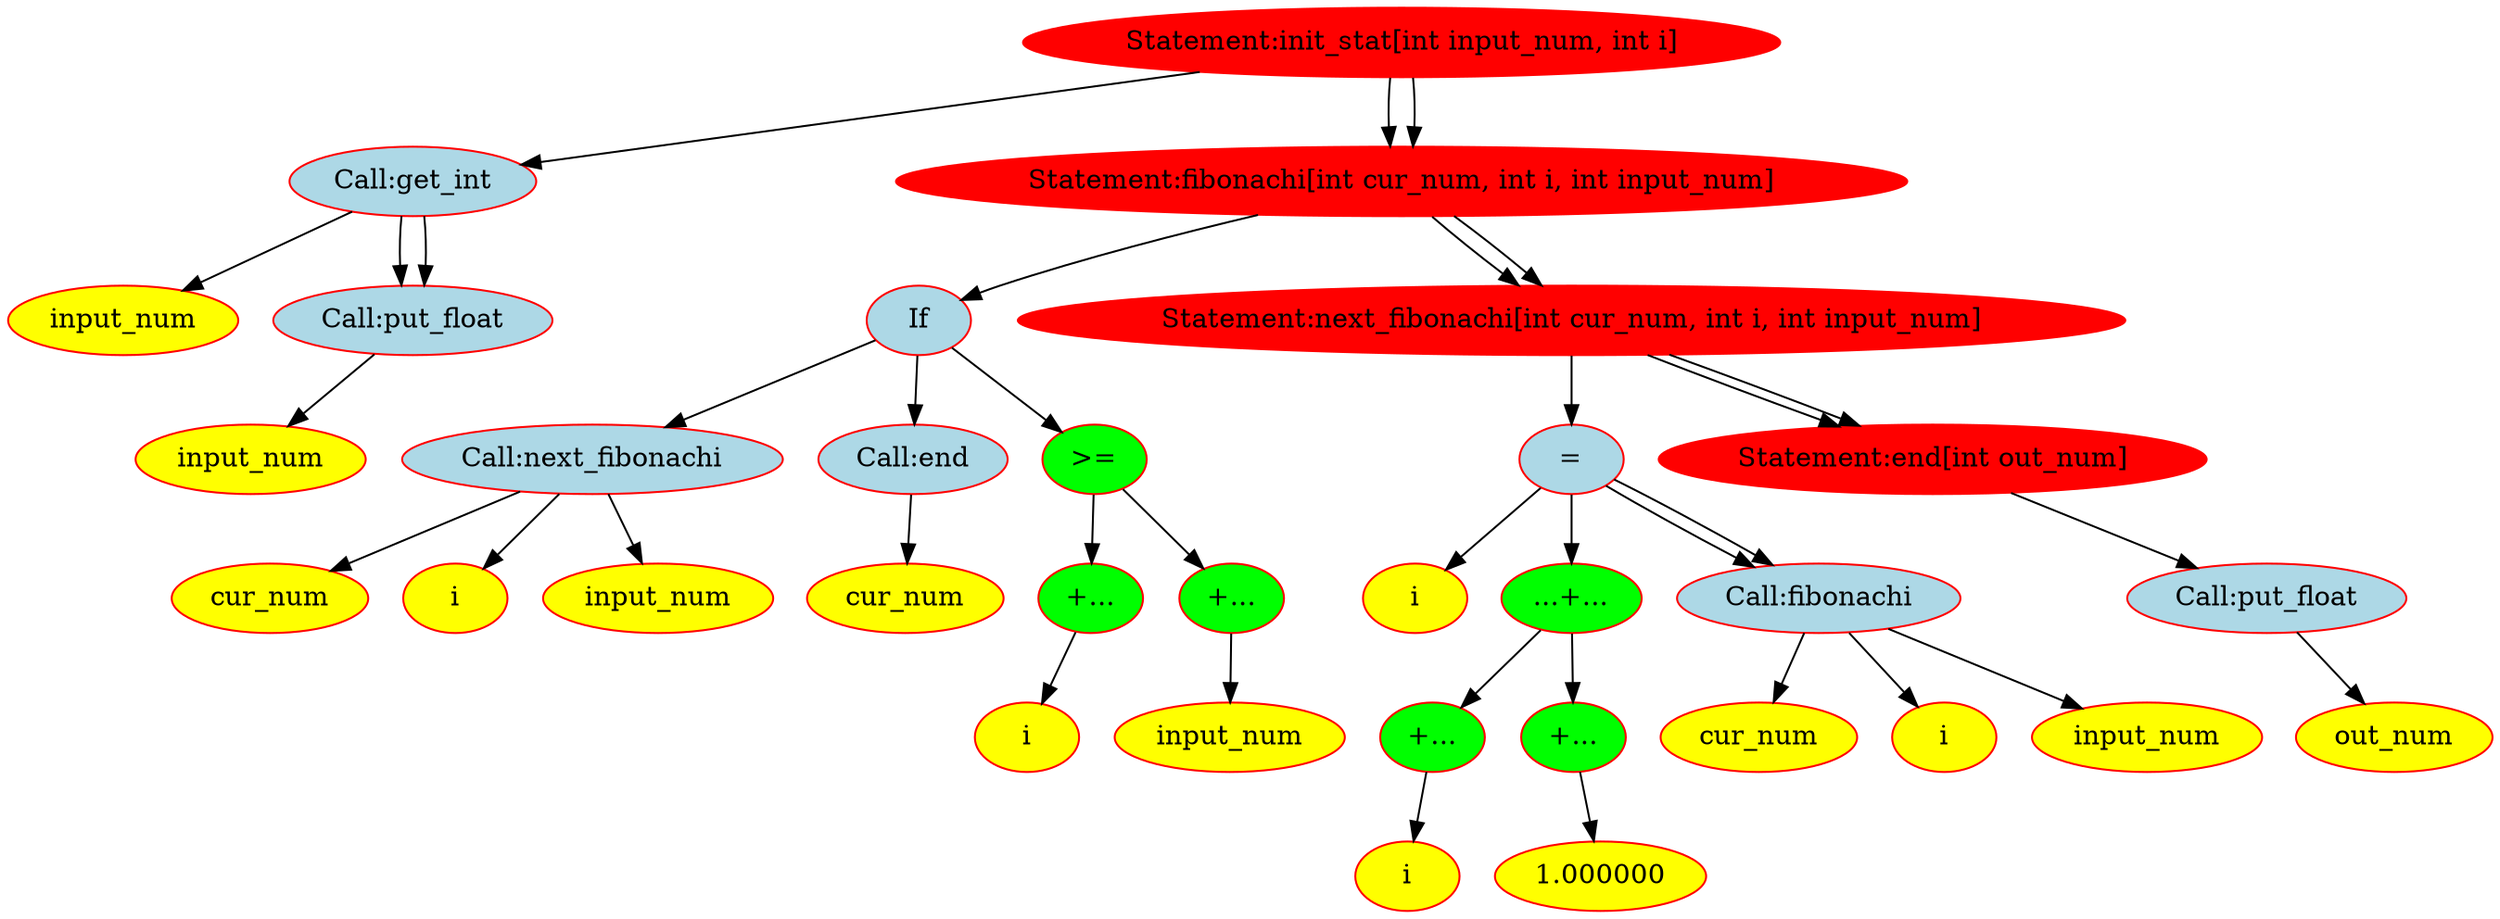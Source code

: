 digraph Dump{
node[color=red,fontsize=14, style=filled]
"0x55f398145530" [label = "Statement:init_stat[int input_num, int i]" fillcolor = red]
"0x55f398145530" -> "0x55f398145620"
"0x55f398145620" [label = "Call:get_int" fillcolor=lightblue]
"0x55f398145620" -> "0x55f398145670"
"0x55f398145670" [label = "input_num" fillcolor=yellow]
"0x55f398145620" -> "0x55f3981456b0"
"0x55f398145620" -> "0x55f3981456b0"
"0x55f3981456b0" [label = "Call:put_float" fillcolor=lightblue]
"0x55f3981456b0" -> "0x55f398145720"
"0x55f398145720" [label = "input_num" fillcolor=yellow]
"0x55f398145530" -> "0x55f398145760"
"0x55f398145530" -> "0x55f398145760"
"0x55f398145760" [label = "Statement:fibonachi[int cur_num, int i, int input_num]" fillcolor = red]
"0x55f398145760" -> "0x55f398145820"
"0x55f398145820" [label = "If" fillcolor=lightblue]
"0x55f398145820" -> "0x55f3981459a0"
"0x55f3981459a0" [label = "Call:next_fibonachi" fillcolor=lightblue]
"0x55f3981459a0" -> "0x55f398145a10"
"0x55f398145a10" [label = "cur_num" fillcolor=yellow]
"0x55f3981459a0" -> "0x55f398145a70"
"0x55f398145a70" [label = "i" fillcolor=yellow]
"0x55f3981459a0" -> "0x55f398145ab0"
"0x55f398145ab0" [label = "input_num" fillcolor=yellow]
"0x55f398145820" -> "0x55f398145af0"
"0x55f398145af0" [label = "Call:end" fillcolor=lightblue]
"0x55f398145af0" -> "0x55f398145b60"
"0x55f398145b60" [label = "cur_num" fillcolor=yellow]
"0x55f398145820" -> "0x55f398145970"
"0x55f398145970" [label = ">=" fillcolor=green]
"0x55f398145970" -> "0x55f3981458d0"
"0x55f3981458d0" [label = "+..." fillcolor=green]
"0x55f3981458d0" -> "0x55f3981458b0"
"0x55f3981458b0" [label = "i" fillcolor=yellow]
"0x55f398145970" -> "0x55f398145940"
"0x55f398145940" [label = "+..." fillcolor=green]
"0x55f398145940" -> "0x55f398145920"
"0x55f398145920" [label = "input_num" fillcolor=yellow]
"0x55f398145760" -> "0x55f398145bc0"
"0x55f398145760" -> "0x55f398145bc0"
"0x55f398145bc0" [label = "Statement:next_fibonachi[int cur_num, int i, int input_num]" fillcolor = red]
"0x55f398145bc0" -> "0x55f398145c60"
"0x55f398145c60" [label = "=" fillcolor=lightblue]
"0x55f398145c60" -> "0x55f398145cf0"
"0x55f398145cf0" [label = "i" fillcolor=yellow]
"0x55f398145c60" -> "0x55f398145dd0"
"0x55f398145dd0" [label = "...+..." fillcolor=green]
"0x55f398145dd0" -> "0x55f398145d50"
"0x55f398145d50" [label = "+..." fillcolor=green]
"0x55f398145d50" -> "0x55f398145d30"
"0x55f398145d30" [label = "i" fillcolor=yellow]
"0x55f398145dd0" -> "0x55f398145da0"
"0x55f398145da0" [label = "+..." fillcolor=green]
"0x55f398145da0" -> "0x55f398145d80"
"0x55f398145d80" [label = "1.000000" fillcolor=yellow]
"0x55f398145c60" -> "0x55f398145df0"
"0x55f398145c60" -> "0x55f398145df0"
"0x55f398145df0" [label = "Call:fibonachi" fillcolor=lightblue]
"0x55f398145df0" -> "0x55f398145e60"
"0x55f398145e60" [label = "cur_num" fillcolor=yellow]
"0x55f398145df0" -> "0x55f398145ec0"
"0x55f398145ec0" [label = "i" fillcolor=yellow]
"0x55f398145df0" -> "0x55f398145f00"
"0x55f398145f00" [label = "input_num" fillcolor=yellow]
"0x55f398145bc0" -> "0x55f398145f40"
"0x55f398145bc0" -> "0x55f398145f40"
"0x55f398145f40" [label = "Statement:end[int out_num]" fillcolor = red]
"0x55f398145f40" -> "0x55f398145fc0"
"0x55f398145fc0" [label = "Call:put_float" fillcolor=lightblue]
"0x55f398145fc0" -> "0x55f398146030"
"0x55f398146030" [label = "out_num" fillcolor=yellow]
}